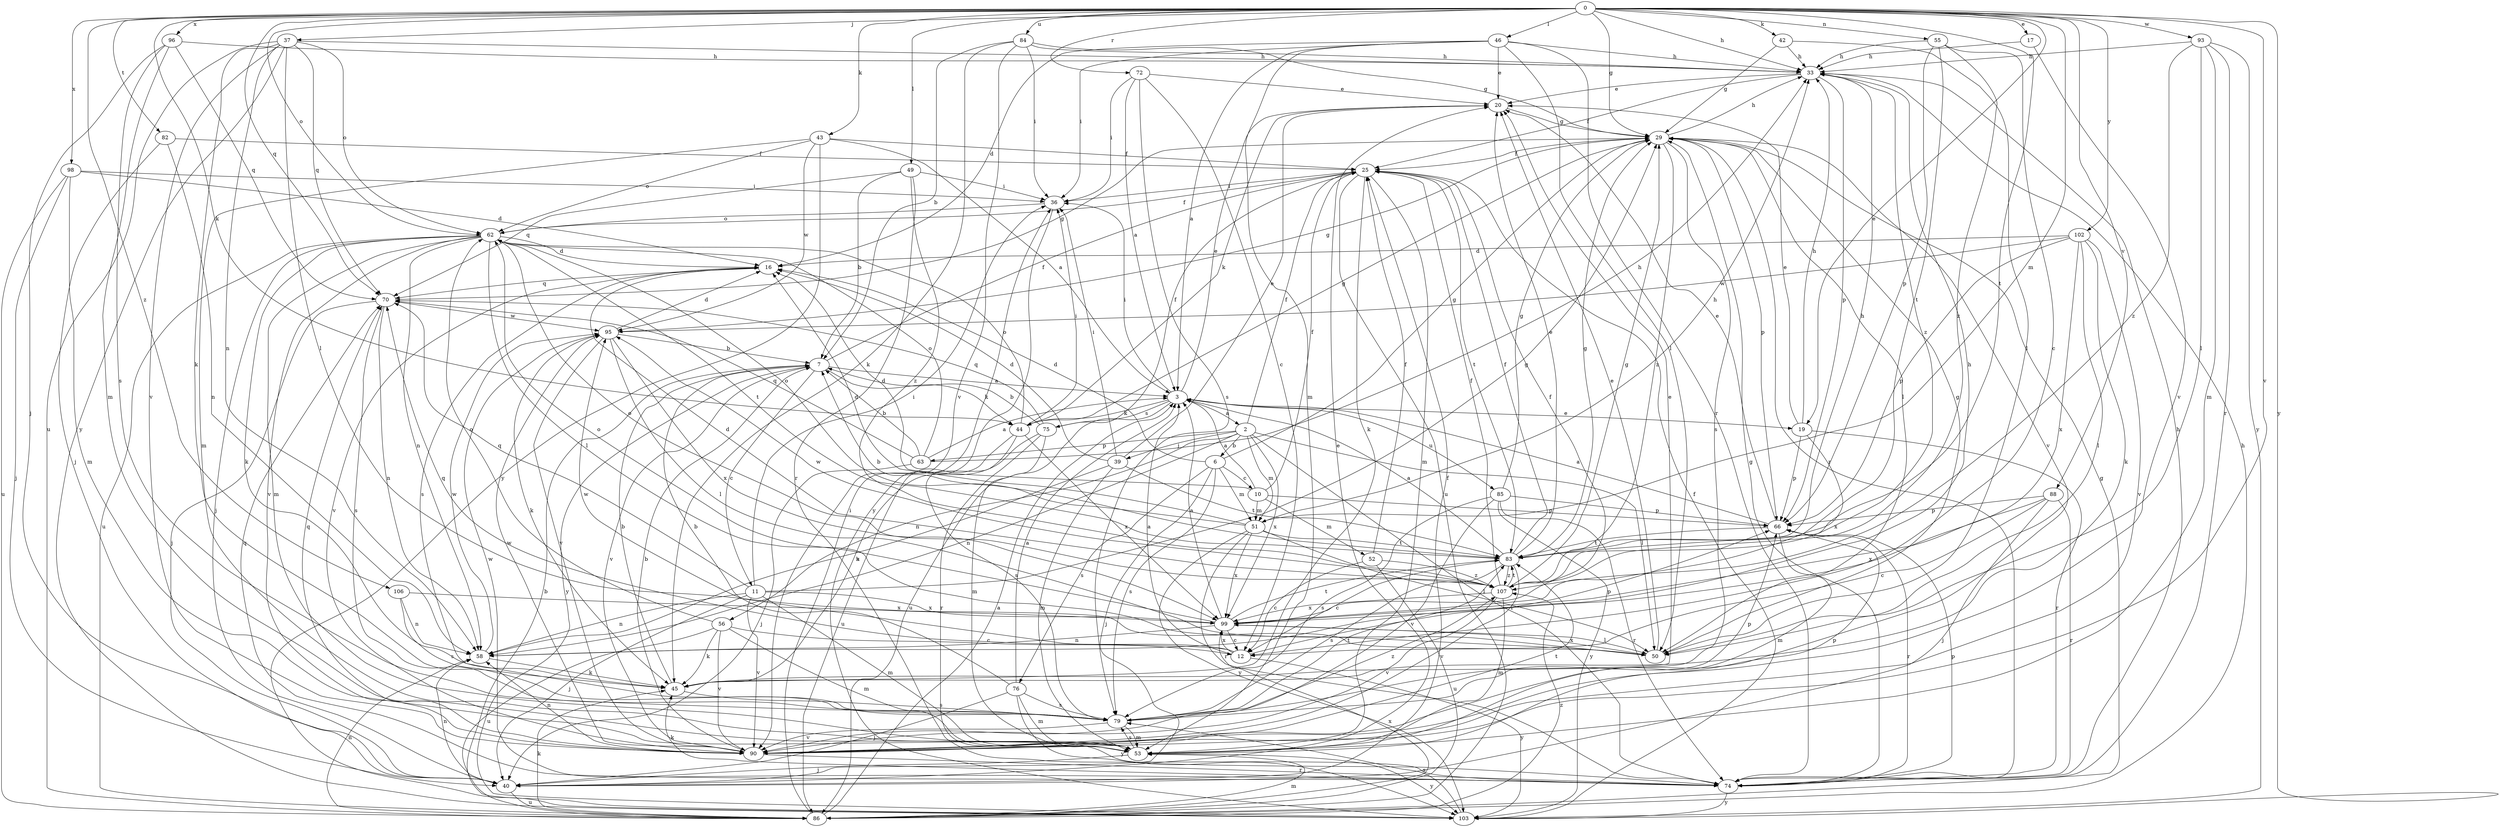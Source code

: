 strict digraph  {
0;
2;
3;
6;
7;
10;
11;
12;
16;
17;
19;
20;
25;
29;
33;
36;
37;
39;
40;
42;
43;
44;
45;
46;
49;
50;
51;
52;
53;
55;
56;
58;
62;
63;
66;
70;
72;
74;
75;
76;
79;
82;
83;
84;
85;
86;
88;
90;
93;
95;
96;
98;
99;
102;
103;
106;
107;
0 -> 17  [label=e];
0 -> 19  [label=e];
0 -> 29  [label=g];
0 -> 33  [label=h];
0 -> 37  [label=j];
0 -> 42  [label=k];
0 -> 43  [label=k];
0 -> 44  [label=k];
0 -> 46  [label=l];
0 -> 49  [label=l];
0 -> 51  [label=m];
0 -> 55  [label=n];
0 -> 62  [label=o];
0 -> 70  [label=q];
0 -> 72  [label=r];
0 -> 82  [label=t];
0 -> 83  [label=t];
0 -> 84  [label=u];
0 -> 88  [label=v];
0 -> 90  [label=v];
0 -> 93  [label=w];
0 -> 96  [label=x];
0 -> 98  [label=x];
0 -> 102  [label=y];
0 -> 103  [label=y];
0 -> 106  [label=z];
2 -> 6  [label=b];
2 -> 25  [label=f];
2 -> 39  [label=j];
2 -> 50  [label=l];
2 -> 51  [label=m];
2 -> 56  [label=n];
2 -> 58  [label=n];
2 -> 63  [label=p];
2 -> 74  [label=r];
2 -> 99  [label=x];
3 -> 2  [label=a];
3 -> 19  [label=e];
3 -> 20  [label=e];
3 -> 36  [label=i];
3 -> 44  [label=k];
3 -> 75  [label=s];
3 -> 85  [label=u];
3 -> 86  [label=u];
6 -> 10  [label=c];
6 -> 16  [label=d];
6 -> 29  [label=g];
6 -> 40  [label=j];
6 -> 51  [label=m];
6 -> 76  [label=s];
6 -> 79  [label=s];
7 -> 3  [label=a];
7 -> 11  [label=c];
7 -> 25  [label=f];
7 -> 44  [label=k];
7 -> 90  [label=v];
7 -> 103  [label=y];
10 -> 3  [label=a];
10 -> 16  [label=d];
10 -> 25  [label=f];
10 -> 51  [label=m];
10 -> 52  [label=m];
10 -> 66  [label=p];
11 -> 29  [label=g];
11 -> 36  [label=i];
11 -> 40  [label=j];
11 -> 53  [label=m];
11 -> 58  [label=n];
11 -> 70  [label=q];
11 -> 90  [label=v];
11 -> 99  [label=x];
12 -> 3  [label=a];
12 -> 66  [label=p];
12 -> 70  [label=q];
12 -> 95  [label=w];
12 -> 99  [label=x];
12 -> 103  [label=y];
16 -> 70  [label=q];
16 -> 79  [label=s];
16 -> 90  [label=v];
17 -> 33  [label=h];
17 -> 90  [label=v];
19 -> 20  [label=e];
19 -> 33  [label=h];
19 -> 66  [label=p];
19 -> 74  [label=r];
19 -> 99  [label=x];
20 -> 29  [label=g];
20 -> 44  [label=k];
25 -> 36  [label=i];
25 -> 45  [label=k];
25 -> 53  [label=m];
25 -> 83  [label=t];
25 -> 86  [label=u];
29 -> 25  [label=f];
29 -> 33  [label=h];
29 -> 50  [label=l];
29 -> 66  [label=p];
29 -> 74  [label=r];
29 -> 79  [label=s];
29 -> 90  [label=v];
29 -> 107  [label=z];
33 -> 20  [label=e];
33 -> 25  [label=f];
33 -> 66  [label=p];
33 -> 107  [label=z];
36 -> 62  [label=o];
36 -> 103  [label=y];
37 -> 33  [label=h];
37 -> 45  [label=k];
37 -> 50  [label=l];
37 -> 58  [label=n];
37 -> 62  [label=o];
37 -> 70  [label=q];
37 -> 86  [label=u];
37 -> 90  [label=v];
37 -> 103  [label=y];
39 -> 16  [label=d];
39 -> 20  [label=e];
39 -> 36  [label=i];
39 -> 53  [label=m];
39 -> 58  [label=n];
39 -> 83  [label=t];
40 -> 20  [label=e];
40 -> 25  [label=f];
40 -> 58  [label=n];
40 -> 86  [label=u];
42 -> 29  [label=g];
42 -> 33  [label=h];
42 -> 50  [label=l];
43 -> 3  [label=a];
43 -> 25  [label=f];
43 -> 53  [label=m];
43 -> 62  [label=o];
43 -> 95  [label=w];
43 -> 103  [label=y];
44 -> 29  [label=g];
44 -> 36  [label=i];
44 -> 62  [label=o];
44 -> 79  [label=s];
44 -> 86  [label=u];
44 -> 99  [label=x];
45 -> 7  [label=b];
45 -> 20  [label=e];
45 -> 79  [label=s];
46 -> 3  [label=a];
46 -> 16  [label=d];
46 -> 20  [label=e];
46 -> 33  [label=h];
46 -> 36  [label=i];
46 -> 50  [label=l];
46 -> 53  [label=m];
46 -> 74  [label=r];
49 -> 7  [label=b];
49 -> 36  [label=i];
49 -> 70  [label=q];
49 -> 74  [label=r];
49 -> 107  [label=z];
50 -> 20  [label=e];
50 -> 29  [label=g];
50 -> 99  [label=x];
51 -> 16  [label=d];
51 -> 33  [label=h];
51 -> 50  [label=l];
51 -> 62  [label=o];
51 -> 74  [label=r];
51 -> 83  [label=t];
51 -> 99  [label=x];
51 -> 103  [label=y];
52 -> 12  [label=c];
52 -> 25  [label=f];
52 -> 86  [label=u];
52 -> 107  [label=z];
53 -> 40  [label=j];
53 -> 66  [label=p];
53 -> 79  [label=s];
53 -> 103  [label=y];
55 -> 12  [label=c];
55 -> 33  [label=h];
55 -> 66  [label=p];
55 -> 83  [label=t];
55 -> 107  [label=z];
56 -> 12  [label=c];
56 -> 45  [label=k];
56 -> 53  [label=m];
56 -> 62  [label=o];
56 -> 86  [label=u];
56 -> 90  [label=v];
58 -> 33  [label=h];
58 -> 45  [label=k];
58 -> 95  [label=w];
62 -> 16  [label=d];
62 -> 25  [label=f];
62 -> 40  [label=j];
62 -> 45  [label=k];
62 -> 50  [label=l];
62 -> 53  [label=m];
62 -> 58  [label=n];
62 -> 83  [label=t];
62 -> 86  [label=u];
62 -> 90  [label=v];
63 -> 3  [label=a];
63 -> 7  [label=b];
63 -> 33  [label=h];
63 -> 40  [label=j];
63 -> 62  [label=o];
63 -> 70  [label=q];
66 -> 3  [label=a];
66 -> 20  [label=e];
66 -> 53  [label=m];
66 -> 74  [label=r];
66 -> 83  [label=t];
70 -> 29  [label=g];
70 -> 40  [label=j];
70 -> 58  [label=n];
70 -> 79  [label=s];
70 -> 95  [label=w];
72 -> 3  [label=a];
72 -> 12  [label=c];
72 -> 20  [label=e];
72 -> 36  [label=i];
72 -> 79  [label=s];
74 -> 29  [label=g];
74 -> 33  [label=h];
74 -> 45  [label=k];
74 -> 66  [label=p];
74 -> 70  [label=q];
74 -> 95  [label=w];
74 -> 103  [label=y];
75 -> 7  [label=b];
75 -> 25  [label=f];
75 -> 45  [label=k];
75 -> 53  [label=m];
75 -> 70  [label=q];
75 -> 74  [label=r];
76 -> 3  [label=a];
76 -> 7  [label=b];
76 -> 40  [label=j];
76 -> 53  [label=m];
76 -> 79  [label=s];
76 -> 103  [label=y];
79 -> 53  [label=m];
79 -> 66  [label=p];
79 -> 83  [label=t];
79 -> 90  [label=v];
79 -> 107  [label=z];
82 -> 25  [label=f];
82 -> 40  [label=j];
82 -> 58  [label=n];
83 -> 3  [label=a];
83 -> 7  [label=b];
83 -> 12  [label=c];
83 -> 20  [label=e];
83 -> 25  [label=f];
83 -> 29  [label=g];
83 -> 33  [label=h];
83 -> 79  [label=s];
83 -> 90  [label=v];
83 -> 107  [label=z];
84 -> 7  [label=b];
84 -> 29  [label=g];
84 -> 33  [label=h];
84 -> 36  [label=i];
84 -> 45  [label=k];
84 -> 90  [label=v];
85 -> 29  [label=g];
85 -> 66  [label=p];
85 -> 74  [label=r];
85 -> 79  [label=s];
85 -> 90  [label=v];
85 -> 103  [label=y];
86 -> 3  [label=a];
86 -> 29  [label=g];
86 -> 33  [label=h];
86 -> 36  [label=i];
86 -> 45  [label=k];
86 -> 53  [label=m];
86 -> 58  [label=n];
86 -> 99  [label=x];
86 -> 107  [label=z];
88 -> 12  [label=c];
88 -> 40  [label=j];
88 -> 66  [label=p];
88 -> 74  [label=r];
88 -> 99  [label=x];
90 -> 7  [label=b];
90 -> 58  [label=n];
90 -> 70  [label=q];
90 -> 74  [label=r];
90 -> 83  [label=t];
90 -> 95  [label=w];
93 -> 33  [label=h];
93 -> 50  [label=l];
93 -> 53  [label=m];
93 -> 74  [label=r];
93 -> 103  [label=y];
93 -> 107  [label=z];
95 -> 7  [label=b];
95 -> 16  [label=d];
95 -> 29  [label=g];
95 -> 45  [label=k];
95 -> 50  [label=l];
95 -> 90  [label=v];
95 -> 99  [label=x];
96 -> 33  [label=h];
96 -> 40  [label=j];
96 -> 53  [label=m];
96 -> 70  [label=q];
96 -> 79  [label=s];
98 -> 16  [label=d];
98 -> 36  [label=i];
98 -> 40  [label=j];
98 -> 53  [label=m];
98 -> 86  [label=u];
99 -> 3  [label=a];
99 -> 12  [label=c];
99 -> 25  [label=f];
99 -> 50  [label=l];
99 -> 58  [label=n];
99 -> 62  [label=o];
99 -> 83  [label=t];
102 -> 16  [label=d];
102 -> 45  [label=k];
102 -> 50  [label=l];
102 -> 66  [label=p];
102 -> 90  [label=v];
102 -> 95  [label=w];
102 -> 99  [label=x];
103 -> 7  [label=b];
103 -> 25  [label=f];
103 -> 79  [label=s];
106 -> 58  [label=n];
106 -> 79  [label=s];
106 -> 99  [label=x];
107 -> 16  [label=d];
107 -> 25  [label=f];
107 -> 29  [label=g];
107 -> 53  [label=m];
107 -> 62  [label=o];
107 -> 83  [label=t];
107 -> 90  [label=v];
107 -> 95  [label=w];
107 -> 99  [label=x];
}
